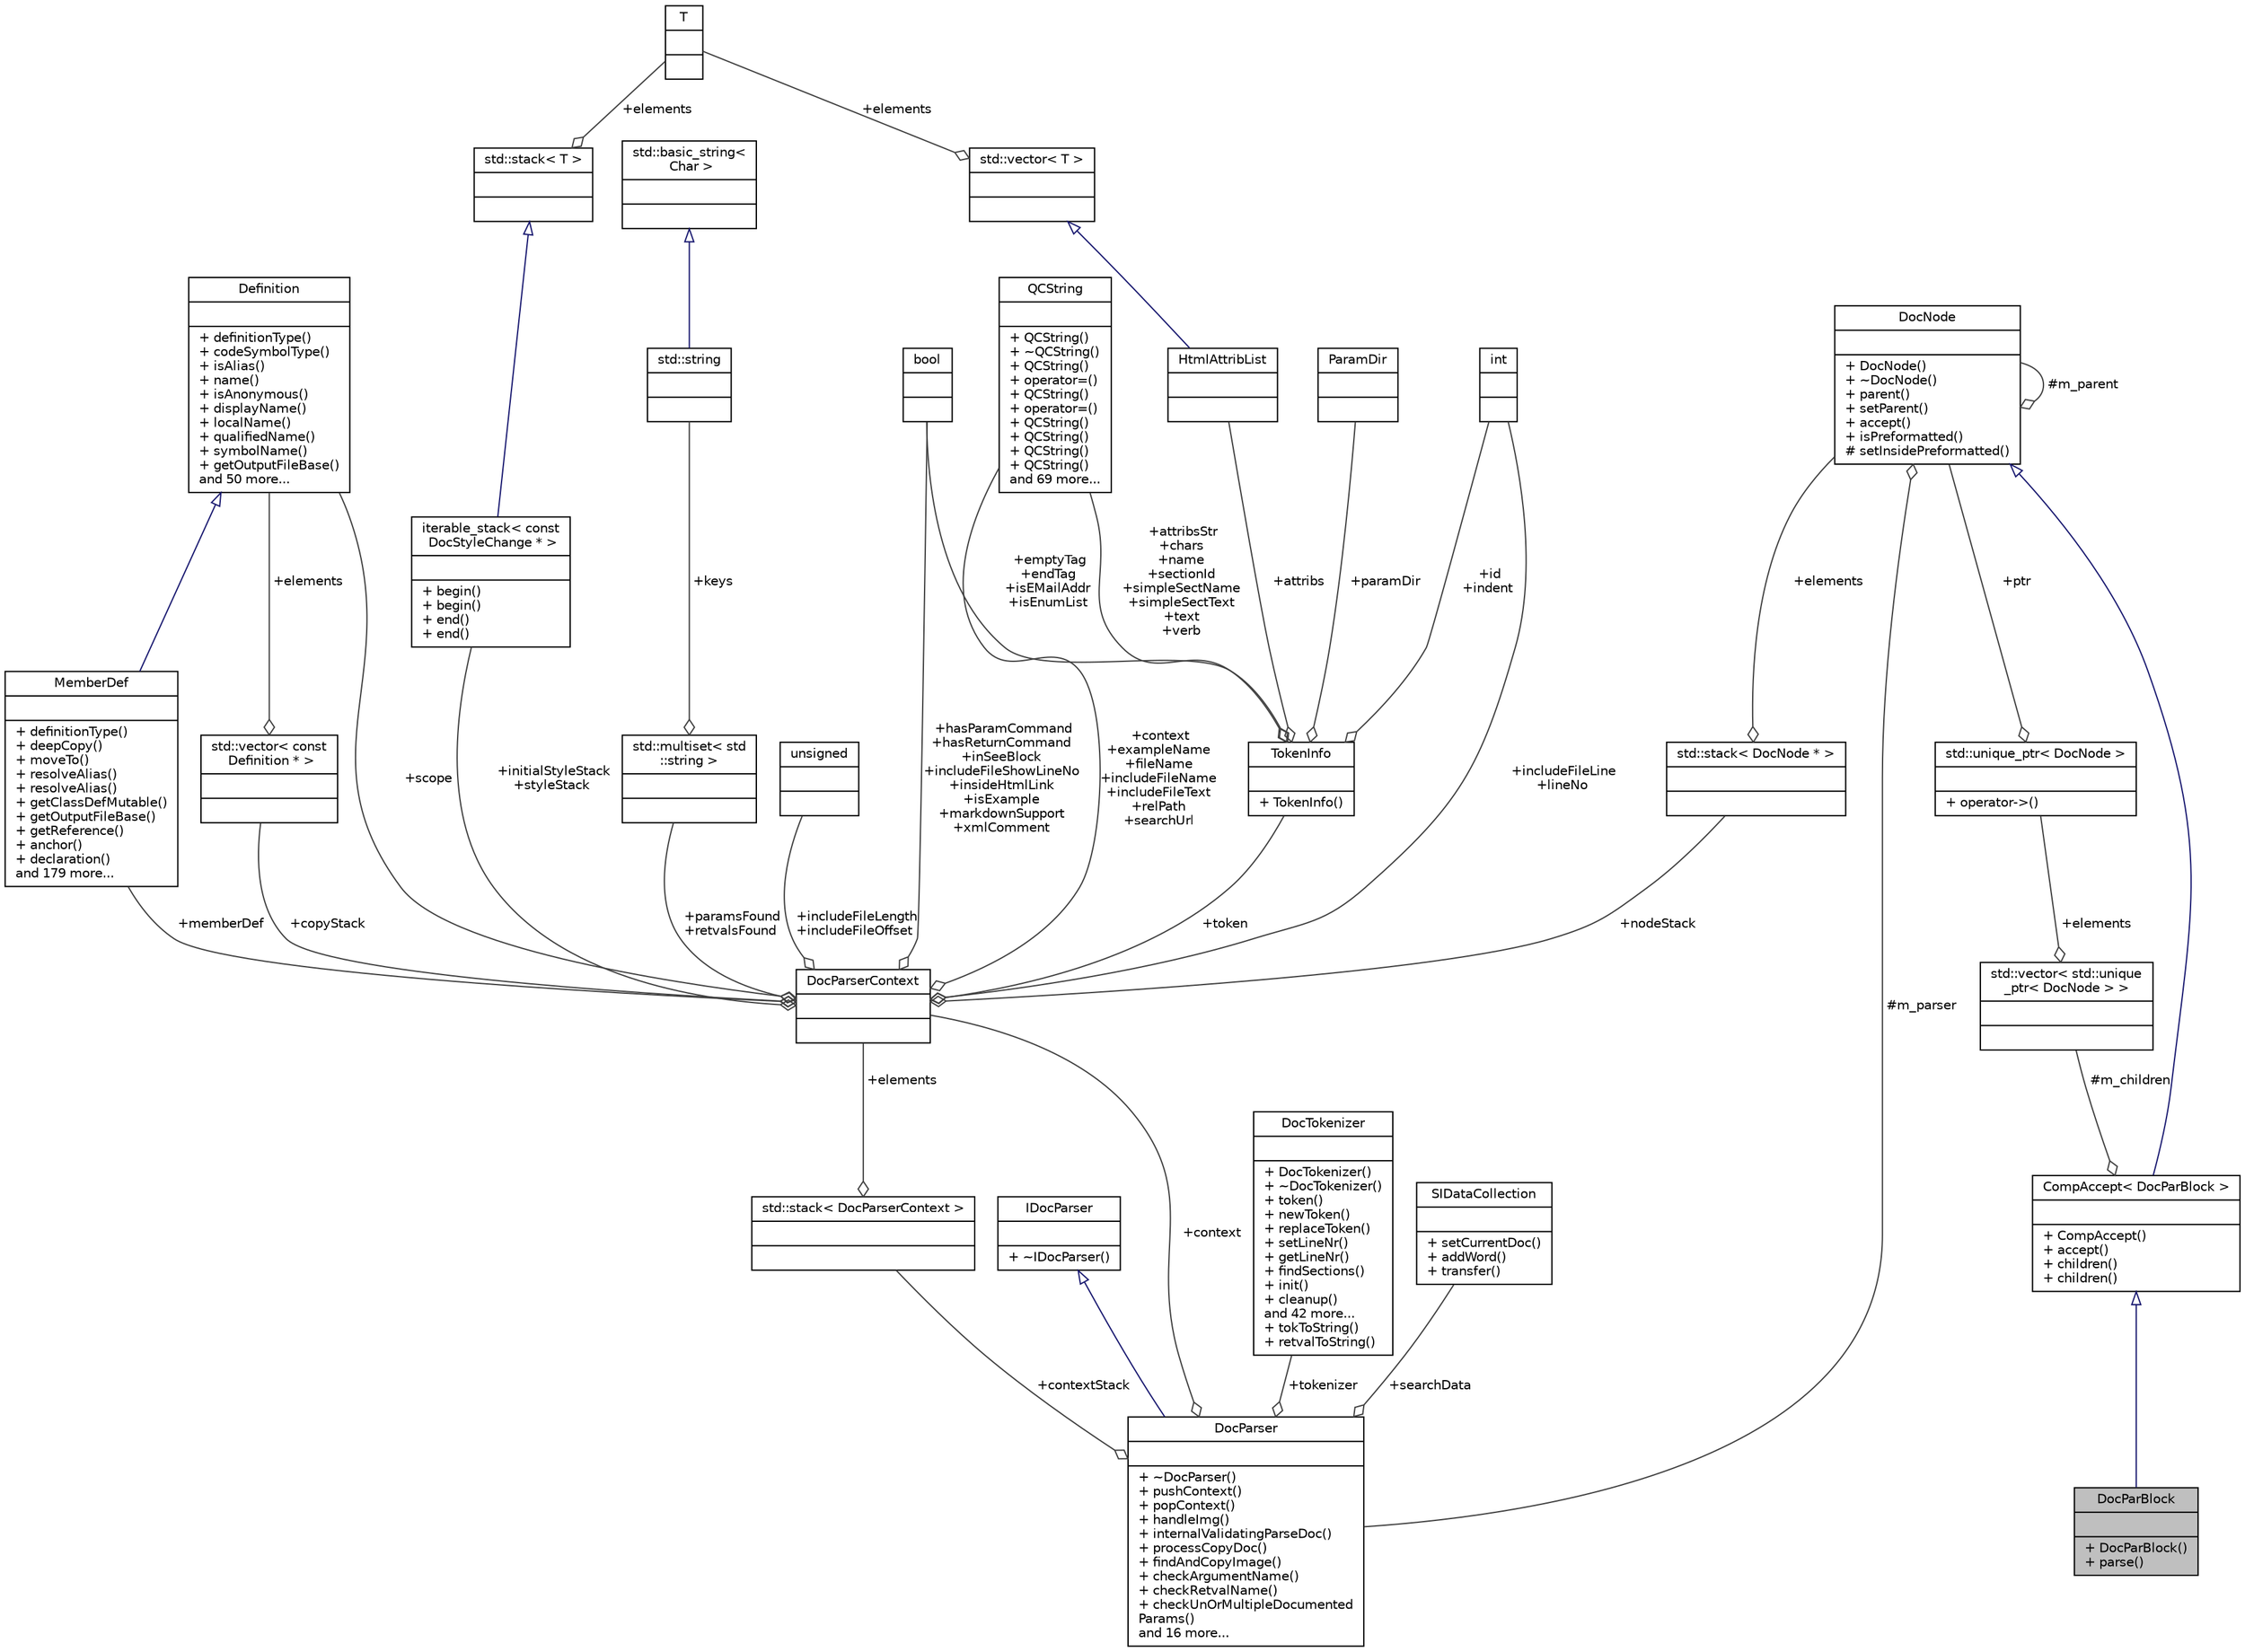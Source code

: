digraph "DocParBlock"
{
 // LATEX_PDF_SIZE
  edge [fontname="Helvetica",fontsize="10",labelfontname="Helvetica",labelfontsize="10"];
  node [fontname="Helvetica",fontsize="10",shape=record];
  Node1 [label="{DocParBlock\n||+ DocParBlock()\l+ parse()\l}",height=0.2,width=0.4,color="black", fillcolor="grey75", style="filled", fontcolor="black",tooltip=" "];
  Node2 -> Node1 [dir="back",color="midnightblue",fontsize="10",style="solid",arrowtail="onormal",fontname="Helvetica"];
  Node2 [label="{CompAccept\< DocParBlock \>\n||+ CompAccept()\l+ accept()\l+ children()\l+ children()\l}",height=0.2,width=0.4,color="black", fillcolor="white", style="filled",URL="$classCompAccept.html",tooltip=" "];
  Node3 -> Node2 [dir="back",color="midnightblue",fontsize="10",style="solid",arrowtail="onormal",fontname="Helvetica"];
  Node3 [label="{DocNode\n||+ DocNode()\l+ ~DocNode()\l+ parent()\l+ setParent()\l+ accept()\l+ isPreformatted()\l# setInsidePreformatted()\l}",height=0.2,width=0.4,color="black", fillcolor="white", style="filled",URL="$classDocNode.html",tooltip=" "];
  Node3 -> Node3 [color="grey25",fontsize="10",style="solid",label=" #m_parent" ,arrowhead="odiamond",fontname="Helvetica"];
  Node4 -> Node3 [color="grey25",fontsize="10",style="solid",label=" #m_parser" ,arrowhead="odiamond",fontname="Helvetica"];
  Node4 [label="{DocParser\n||+ ~DocParser()\l+ pushContext()\l+ popContext()\l+ handleImg()\l+ internalValidatingParseDoc()\l+ processCopyDoc()\l+ findAndCopyImage()\l+ checkArgumentName()\l+ checkRetvalName()\l+ checkUnOrMultipleDocumented\lParams()\land 16 more...\l}",height=0.2,width=0.4,color="black", fillcolor="white", style="filled",URL="$classDocParser.html",tooltip=" "];
  Node5 -> Node4 [dir="back",color="midnightblue",fontsize="10",style="solid",arrowtail="onormal",fontname="Helvetica"];
  Node5 [label="{IDocParser\n||+ ~IDocParser()\l}",height=0.2,width=0.4,color="black", fillcolor="white", style="filled",URL="$classIDocParser.html",tooltip=" "];
  Node6 -> Node4 [color="grey25",fontsize="10",style="solid",label=" +contextStack" ,arrowhead="odiamond",fontname="Helvetica"];
  Node6 [label="{std::stack\< DocParserContext \>\n||}",height=0.2,width=0.4,color="black", fillcolor="white", style="filled",tooltip=" "];
  Node7 -> Node6 [color="grey25",fontsize="10",style="solid",label=" +elements" ,arrowhead="odiamond",fontname="Helvetica"];
  Node7 [label="{DocParserContext\n||}",height=0.2,width=0.4,color="black", fillcolor="white", style="filled",URL="$structDocParserContext.html",tooltip=" "];
  Node8 -> Node7 [color="grey25",fontsize="10",style="solid",label=" +scope" ,arrowhead="odiamond",fontname="Helvetica"];
  Node8 [label="{Definition\n||+ definitionType()\l+ codeSymbolType()\l+ isAlias()\l+ name()\l+ isAnonymous()\l+ displayName()\l+ localName()\l+ qualifiedName()\l+ symbolName()\l+ getOutputFileBase()\land 50 more...\l}",height=0.2,width=0.4,color="black", fillcolor="white", style="filled",URL="$classDefinition.html",tooltip=" "];
  Node9 -> Node7 [color="grey25",fontsize="10",style="solid",label=" +context\n+exampleName\n+fileName\n+includeFileName\n+includeFileText\n+relPath\n+searchUrl" ,arrowhead="odiamond",fontname="Helvetica"];
  Node9 [label="{QCString\n||+ QCString()\l+ ~QCString()\l+ QCString()\l+ operator=()\l+ QCString()\l+ operator=()\l+ QCString()\l+ QCString()\l+ QCString()\l+ QCString()\land 69 more...\l}",height=0.2,width=0.4,color="black", fillcolor="white", style="filled",URL="$classQCString.html",tooltip=" "];
  Node10 -> Node7 [color="grey25",fontsize="10",style="solid",label=" +hasParamCommand\n+hasReturnCommand\n+inSeeBlock\n+includeFileShowLineNo\n+insideHtmlLink\n+isExample\n+markdownSupport\n+xmlComment" ,arrowhead="odiamond",fontname="Helvetica"];
  Node10 [label="{bool\n||}",height=0.2,width=0.4,color="black", fillcolor="white", style="filled",tooltip=" "];
  Node11 -> Node7 [color="grey25",fontsize="10",style="solid",label=" +nodeStack" ,arrowhead="odiamond",fontname="Helvetica"];
  Node11 [label="{std::stack\< DocNode * \>\n||}",height=0.2,width=0.4,color="black", fillcolor="white", style="filled",tooltip=" "];
  Node3 -> Node11 [color="grey25",fontsize="10",style="solid",label=" +elements" ,arrowhead="odiamond",fontname="Helvetica"];
  Node12 -> Node7 [color="grey25",fontsize="10",style="solid",label=" +initialStyleStack\n+styleStack" ,arrowhead="odiamond",fontname="Helvetica"];
  Node12 [label="{iterable_stack\< const\l DocStyleChange * \>\n||+ begin()\l+ begin()\l+ end()\l+ end()\l}",height=0.2,width=0.4,color="black", fillcolor="white", style="filled",URL="$classiterable__stack.html",tooltip=" "];
  Node13 -> Node12 [dir="back",color="midnightblue",fontsize="10",style="solid",arrowtail="onormal",fontname="Helvetica"];
  Node13 [label="{std::stack\< T \>\n||}",height=0.2,width=0.4,color="black", fillcolor="white", style="filled",tooltip=" "];
  Node14 -> Node13 [color="grey25",fontsize="10",style="solid",label=" +elements" ,arrowhead="odiamond",fontname="Helvetica"];
  Node14 [label="{T\n||}",height=0.2,width=0.4,color="black", fillcolor="white", style="filled",tooltip=" "];
  Node15 -> Node7 [color="grey25",fontsize="10",style="solid",label=" +copyStack" ,arrowhead="odiamond",fontname="Helvetica"];
  Node15 [label="{std::vector\< const\l Definition * \>\n||}",height=0.2,width=0.4,color="black", fillcolor="white", style="filled",tooltip=" "];
  Node8 -> Node15 [color="grey25",fontsize="10",style="solid",label=" +elements" ,arrowhead="odiamond",fontname="Helvetica"];
  Node16 -> Node7 [color="grey25",fontsize="10",style="solid",label=" +paramsFound\n+retvalsFound" ,arrowhead="odiamond",fontname="Helvetica"];
  Node16 [label="{std::multiset\< std\l::string \>\n||}",height=0.2,width=0.4,color="black", fillcolor="white", style="filled",tooltip=" "];
  Node17 -> Node16 [color="grey25",fontsize="10",style="solid",label=" +keys" ,arrowhead="odiamond",fontname="Helvetica"];
  Node17 [label="{std::string\n||}",height=0.2,width=0.4,color="black", fillcolor="white", style="filled",tooltip=" "];
  Node18 -> Node17 [dir="back",color="midnightblue",fontsize="10",style="solid",arrowtail="onormal",fontname="Helvetica"];
  Node18 [label="{std::basic_string\<\l Char \>\n||}",height=0.2,width=0.4,color="black", fillcolor="white", style="filled",tooltip=" "];
  Node19 -> Node7 [color="grey25",fontsize="10",style="solid",label=" +memberDef" ,arrowhead="odiamond",fontname="Helvetica"];
  Node19 [label="{MemberDef\n||+ definitionType()\l+ deepCopy()\l+ moveTo()\l+ resolveAlias()\l+ resolveAlias()\l+ getClassDefMutable()\l+ getOutputFileBase()\l+ getReference()\l+ anchor()\l+ declaration()\land 179 more...\l}",height=0.2,width=0.4,color="black", fillcolor="white", style="filled",URL="$classMemberDef.html",tooltip=" "];
  Node8 -> Node19 [dir="back",color="midnightblue",fontsize="10",style="solid",arrowtail="onormal",fontname="Helvetica"];
  Node20 -> Node7 [color="grey25",fontsize="10",style="solid",label=" +includeFileLength\n+includeFileOffset" ,arrowhead="odiamond",fontname="Helvetica"];
  Node20 [label="{unsigned\n||}",height=0.2,width=0.4,color="black", fillcolor="white", style="filled",tooltip=" "];
  Node21 -> Node7 [color="grey25",fontsize="10",style="solid",label=" +includeFileLine\n+lineNo" ,arrowhead="odiamond",fontname="Helvetica"];
  Node21 [label="{int\n||}",height=0.2,width=0.4,color="black", fillcolor="white", style="filled",URL="$classint.html",tooltip=" "];
  Node22 -> Node7 [color="grey25",fontsize="10",style="solid",label=" +token" ,arrowhead="odiamond",fontname="Helvetica"];
  Node22 [label="{TokenInfo\n||+ TokenInfo()\l}",height=0.2,width=0.4,color="black", fillcolor="white", style="filled",URL="$structTokenInfo.html",tooltip="Data associated with a token used by the comment block parser."];
  Node9 -> Node22 [color="grey25",fontsize="10",style="solid",label=" +attribsStr\n+chars\n+name\n+sectionId\n+simpleSectName\n+simpleSectText\n+text\n+verb" ,arrowhead="odiamond",fontname="Helvetica"];
  Node10 -> Node22 [color="grey25",fontsize="10",style="solid",label=" +emptyTag\n+endTag\n+isEMailAddr\n+isEnumList" ,arrowhead="odiamond",fontname="Helvetica"];
  Node21 -> Node22 [color="grey25",fontsize="10",style="solid",label=" +id\n+indent" ,arrowhead="odiamond",fontname="Helvetica"];
  Node23 -> Node22 [color="grey25",fontsize="10",style="solid",label=" +attribs" ,arrowhead="odiamond",fontname="Helvetica"];
  Node23 [label="{HtmlAttribList\n||}",height=0.2,width=0.4,color="black", fillcolor="white", style="filled",URL="$classHtmlAttribList.html",tooltip="Class representing a list of HTML attributes."];
  Node24 -> Node23 [dir="back",color="midnightblue",fontsize="10",style="solid",arrowtail="onormal",fontname="Helvetica"];
  Node24 [label="{std::vector\< T \>\n||}",height=0.2,width=0.4,color="black", fillcolor="white", style="filled",tooltip=" "];
  Node14 -> Node24 [color="grey25",fontsize="10",style="solid",label=" +elements" ,arrowhead="odiamond",fontname="Helvetica"];
  Node25 -> Node22 [color="grey25",fontsize="10",style="solid",label=" +paramDir" ,arrowhead="odiamond",fontname="Helvetica"];
  Node25 [label="{ParamDir\n||}",height=0.2,width=0.4,color="black", fillcolor="white", style="filled",tooltip=" "];
  Node7 -> Node4 [color="grey25",fontsize="10",style="solid",label=" +context" ,arrowhead="odiamond",fontname="Helvetica"];
  Node26 -> Node4 [color="grey25",fontsize="10",style="solid",label=" +tokenizer" ,arrowhead="odiamond",fontname="Helvetica"];
  Node26 [label="{DocTokenizer\n||+ DocTokenizer()\l+ ~DocTokenizer()\l+ token()\l+ newToken()\l+ replaceToken()\l+ setLineNr()\l+ getLineNr()\l+ findSections()\l+ init()\l+ cleanup()\land 42 more...\l+ tokToString()\l+ retvalToString()\l}",height=0.2,width=0.4,color="black", fillcolor="white", style="filled",URL="$classDocTokenizer.html",tooltip=" "];
  Node27 -> Node4 [color="grey25",fontsize="10",style="solid",label=" +searchData" ,arrowhead="odiamond",fontname="Helvetica"];
  Node27 [label="{SIDataCollection\n||+ setCurrentDoc()\l+ addWord()\l+ transfer()\l}",height=0.2,width=0.4,color="black", fillcolor="white", style="filled",URL="$classSIDataCollection.html",tooltip=" "];
  Node28 -> Node2 [color="grey25",fontsize="10",style="solid",label=" #m_children" ,arrowhead="odiamond",fontname="Helvetica"];
  Node28 [label="{std::vector\< std::unique\l_ptr\< DocNode \> \>\n||}",height=0.2,width=0.4,color="black", fillcolor="white", style="filled",tooltip=" "];
  Node29 -> Node28 [color="grey25",fontsize="10",style="solid",label=" +elements" ,arrowhead="odiamond",fontname="Helvetica"];
  Node29 [label="{std::unique_ptr\< DocNode \>\n||+ operator-\>()\l}",height=0.2,width=0.4,color="black", fillcolor="white", style="filled",tooltip=" "];
  Node3 -> Node29 [color="grey25",fontsize="10",style="solid",label=" +ptr" ,arrowhead="odiamond",fontname="Helvetica"];
}
